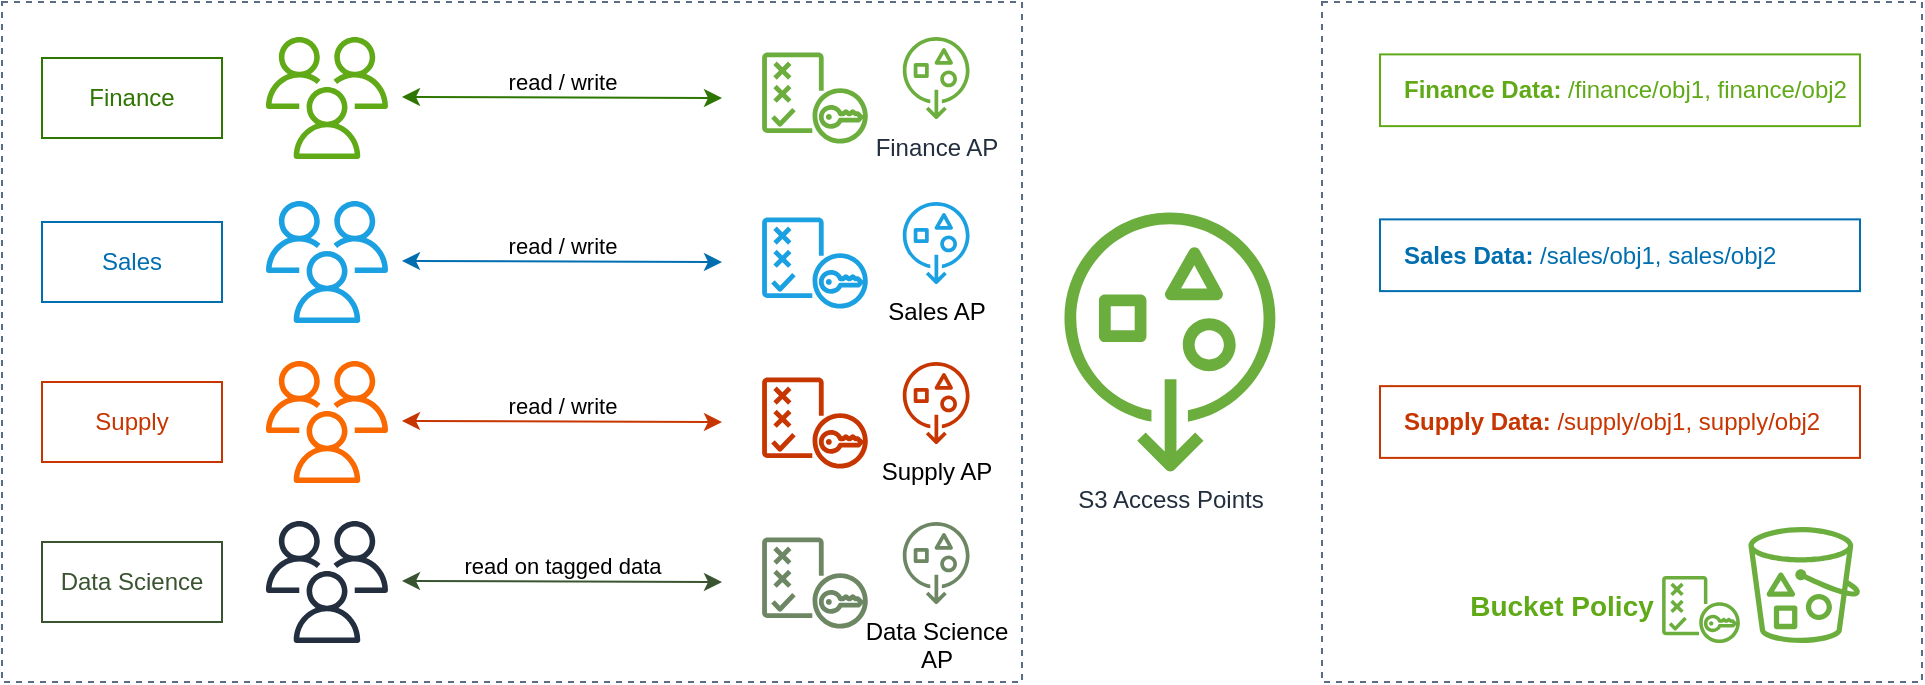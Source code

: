 <mxfile version="15.5.2" type="github">
  <diagram id="z-CwobHcTqejdmUt2V45" name="Page-1">
    <mxGraphModel dx="1422" dy="794" grid="1" gridSize="10" guides="1" tooltips="1" connect="1" arrows="1" fold="1" page="1" pageScale="1" pageWidth="850" pageHeight="1100" math="0" shadow="0">
      <root>
        <mxCell id="0" />
        <mxCell id="1" parent="0" />
        <mxCell id="6ojox6usvKkXge_dLivC-4" value="&lt;font color=&quot;#006eaf&quot;&gt;Sales&lt;/font&gt;" style="rounded=0;whiteSpace=wrap;html=1;strokeColor=#006EAF;" parent="1" vertex="1">
          <mxGeometry x="140" y="170" width="90" height="40" as="geometry" />
        </mxCell>
        <mxCell id="6ojox6usvKkXge_dLivC-5" value="&lt;font color=&quot;#c73500&quot;&gt;Supply&lt;/font&gt;" style="rounded=0;whiteSpace=wrap;html=1;strokeColor=#C73500;" parent="1" vertex="1">
          <mxGeometry x="140" y="250" width="90" height="40" as="geometry" />
        </mxCell>
        <mxCell id="6ojox6usvKkXge_dLivC-6" value="&lt;font color=&quot;#2d7600&quot;&gt;Finance&lt;/font&gt;" style="rounded=0;whiteSpace=wrap;html=1;strokeColor=#2D7600;" parent="1" vertex="1">
          <mxGeometry x="140" y="88" width="90" height="40" as="geometry" />
        </mxCell>
        <mxCell id="lEBB3PITFOX-r833i3FR-2" value="&lt;font color=&quot;#3a5431&quot;&gt;Data Science&lt;/font&gt;" style="rounded=0;whiteSpace=wrap;html=1;strokeColor=#3A5431;" vertex="1" parent="1">
          <mxGeometry x="140" y="330" width="90" height="40" as="geometry" />
        </mxCell>
        <mxCell id="lEBB3PITFOX-r833i3FR-3" value="" style="sketch=0;outlineConnect=0;fillColor=#60a917;strokeColor=#2D7600;dashed=0;verticalLabelPosition=bottom;verticalAlign=top;align=center;html=1;fontSize=12;fontStyle=0;aspect=fixed;pointerEvents=1;shape=mxgraph.aws4.users;fontColor=#ffffff;" vertex="1" parent="1">
          <mxGeometry x="252" y="77.5" width="61" height="61" as="geometry" />
        </mxCell>
        <mxCell id="lEBB3PITFOX-r833i3FR-4" value="" style="sketch=0;outlineConnect=0;fontColor=#ffffff;fillColor=#1ba1e2;strokeColor=#006EAF;dashed=0;verticalLabelPosition=bottom;verticalAlign=top;align=center;html=1;fontSize=12;fontStyle=0;aspect=fixed;pointerEvents=1;shape=mxgraph.aws4.users;" vertex="1" parent="1">
          <mxGeometry x="252" y="159.5" width="61" height="61" as="geometry" />
        </mxCell>
        <mxCell id="lEBB3PITFOX-r833i3FR-5" value="" style="sketch=0;outlineConnect=0;fontColor=#000000;fillColor=#fa6800;strokeColor=#C73500;dashed=0;verticalLabelPosition=bottom;verticalAlign=top;align=center;html=1;fontSize=12;fontStyle=0;aspect=fixed;pointerEvents=1;shape=mxgraph.aws4.users;" vertex="1" parent="1">
          <mxGeometry x="252" y="239.5" width="61" height="61" as="geometry" />
        </mxCell>
        <mxCell id="lEBB3PITFOX-r833i3FR-6" value="" style="sketch=0;outlineConnect=0;fontColor=#232F3E;gradientColor=none;fillColor=#232F3E;strokeColor=none;dashed=0;verticalLabelPosition=bottom;verticalAlign=top;align=center;html=1;fontSize=12;fontStyle=0;aspect=fixed;pointerEvents=1;shape=mxgraph.aws4.users;" vertex="1" parent="1">
          <mxGeometry x="252" y="319.5" width="61" height="61" as="geometry" />
        </mxCell>
        <mxCell id="lEBB3PITFOX-r833i3FR-7" value="" style="endArrow=classic;startArrow=classic;html=1;rounded=0;fillColor=#60a917;strokeColor=#2D7600;" edge="1" parent="1">
          <mxGeometry width="50" height="50" relative="1" as="geometry">
            <mxPoint x="320" y="107.5" as="sourcePoint" />
            <mxPoint x="480" y="108" as="targetPoint" />
          </mxGeometry>
        </mxCell>
        <mxCell id="lEBB3PITFOX-r833i3FR-8" value="read / write" style="edgeLabel;html=1;align=center;verticalAlign=middle;resizable=0;points=[];" vertex="1" connectable="0" parent="lEBB3PITFOX-r833i3FR-7">
          <mxGeometry x="-0.2" y="4" relative="1" as="geometry">
            <mxPoint x="16" y="-4" as="offset" />
          </mxGeometry>
        </mxCell>
        <mxCell id="lEBB3PITFOX-r833i3FR-9" value="" style="endArrow=classic;startArrow=classic;html=1;rounded=0;fillColor=#d80073;strokeColor=#C73500;" edge="1" parent="1">
          <mxGeometry width="50" height="50" relative="1" as="geometry">
            <mxPoint x="320" y="269.5" as="sourcePoint" />
            <mxPoint x="480" y="270" as="targetPoint" />
          </mxGeometry>
        </mxCell>
        <mxCell id="lEBB3PITFOX-r833i3FR-10" value="read / write" style="edgeLabel;html=1;align=center;verticalAlign=middle;resizable=0;points=[];" vertex="1" connectable="0" parent="lEBB3PITFOX-r833i3FR-9">
          <mxGeometry x="-0.2" y="4" relative="1" as="geometry">
            <mxPoint x="16" y="-4" as="offset" />
          </mxGeometry>
        </mxCell>
        <mxCell id="lEBB3PITFOX-r833i3FR-11" value="" style="endArrow=classic;startArrow=classic;html=1;rounded=0;fillColor=#1ba1e2;strokeColor=#006EAF;" edge="1" parent="1">
          <mxGeometry width="50" height="50" relative="1" as="geometry">
            <mxPoint x="320" y="189.5" as="sourcePoint" />
            <mxPoint x="480" y="190" as="targetPoint" />
          </mxGeometry>
        </mxCell>
        <mxCell id="lEBB3PITFOX-r833i3FR-12" value="read / write" style="edgeLabel;html=1;align=center;verticalAlign=middle;resizable=0;points=[];" vertex="1" connectable="0" parent="lEBB3PITFOX-r833i3FR-11">
          <mxGeometry x="-0.2" y="4" relative="1" as="geometry">
            <mxPoint x="16" y="-4" as="offset" />
          </mxGeometry>
        </mxCell>
        <mxCell id="lEBB3PITFOX-r833i3FR-13" value="" style="endArrow=classic;startArrow=classic;html=1;rounded=0;fillColor=#6d8764;strokeColor=#3A5431;" edge="1" parent="1">
          <mxGeometry width="50" height="50" relative="1" as="geometry">
            <mxPoint x="320" y="349.5" as="sourcePoint" />
            <mxPoint x="480" y="350" as="targetPoint" />
          </mxGeometry>
        </mxCell>
        <mxCell id="lEBB3PITFOX-r833i3FR-14" value="read on tagged data" style="edgeLabel;html=1;align=center;verticalAlign=middle;resizable=0;points=[];" vertex="1" connectable="0" parent="lEBB3PITFOX-r833i3FR-13">
          <mxGeometry x="-0.2" y="4" relative="1" as="geometry">
            <mxPoint x="16" y="-4" as="offset" />
          </mxGeometry>
        </mxCell>
        <mxCell id="lEBB3PITFOX-r833i3FR-24" value="" style="group" vertex="1" connectable="0" parent="1">
          <mxGeometry x="500" y="77.5" width="104.17" height="53.25" as="geometry" />
        </mxCell>
        <mxCell id="6ojox6usvKkXge_dLivC-1" value="Finance AP" style="sketch=0;outlineConnect=0;fontColor=#232F3E;gradientColor=none;fillColor=#6CAE3E;strokeColor=none;dashed=0;verticalLabelPosition=bottom;verticalAlign=top;align=center;html=1;fontSize=12;fontStyle=0;aspect=fixed;pointerEvents=1;shape=mxgraph.aws4.general_access_points;" parent="lEBB3PITFOX-r833i3FR-24" vertex="1">
          <mxGeometry x="70" width="34.17" height="41" as="geometry" />
        </mxCell>
        <mxCell id="lEBB3PITFOX-r833i3FR-16" value="" style="sketch=0;outlineConnect=0;fontColor=#232F3E;gradientColor=none;fillColor=#6CAE3E;strokeColor=none;dashed=0;verticalLabelPosition=bottom;verticalAlign=top;align=center;html=1;fontSize=12;fontStyle=0;aspect=fixed;pointerEvents=1;shape=mxgraph.aws4.policy;" vertex="1" parent="lEBB3PITFOX-r833i3FR-24">
          <mxGeometry y="7.75" width="52.97" height="45.5" as="geometry" />
        </mxCell>
        <mxCell id="lEBB3PITFOX-r833i3FR-25" value="" style="group" vertex="1" connectable="0" parent="1">
          <mxGeometry x="500" y="160" width="104.17" height="53.25" as="geometry" />
        </mxCell>
        <mxCell id="lEBB3PITFOX-r833i3FR-26" value="&lt;font color=&quot;#000000&quot;&gt;Sales AP&lt;/font&gt;" style="sketch=0;outlineConnect=0;fontColor=#ffffff;fillColor=#1ba1e2;strokeColor=#006EAF;dashed=0;verticalLabelPosition=bottom;verticalAlign=top;align=center;html=1;fontSize=12;fontStyle=0;aspect=fixed;pointerEvents=1;shape=mxgraph.aws4.general_access_points;" vertex="1" parent="lEBB3PITFOX-r833i3FR-25">
          <mxGeometry x="70" width="34.17" height="41" as="geometry" />
        </mxCell>
        <mxCell id="lEBB3PITFOX-r833i3FR-27" value="" style="sketch=0;outlineConnect=0;fontColor=#ffffff;fillColor=#1ba1e2;strokeColor=#006EAF;dashed=0;verticalLabelPosition=bottom;verticalAlign=top;align=center;html=1;fontSize=12;fontStyle=0;aspect=fixed;pointerEvents=1;shape=mxgraph.aws4.policy;" vertex="1" parent="lEBB3PITFOX-r833i3FR-25">
          <mxGeometry y="7.75" width="52.97" height="45.5" as="geometry" />
        </mxCell>
        <mxCell id="lEBB3PITFOX-r833i3FR-28" value="" style="group" vertex="1" connectable="0" parent="1">
          <mxGeometry x="500" y="240" width="104.17" height="53.25" as="geometry" />
        </mxCell>
        <mxCell id="lEBB3PITFOX-r833i3FR-29" value="&lt;font color=&quot;#000000&quot;&gt;Supply AP&lt;/font&gt;" style="sketch=0;outlineConnect=0;fontColor=#ffffff;fillColor=#C73500;strokeColor=#A50040;dashed=0;verticalLabelPosition=bottom;verticalAlign=top;align=center;html=1;fontSize=12;fontStyle=0;aspect=fixed;pointerEvents=1;shape=mxgraph.aws4.general_access_points;" vertex="1" parent="lEBB3PITFOX-r833i3FR-28">
          <mxGeometry x="70" width="34.17" height="41" as="geometry" />
        </mxCell>
        <mxCell id="lEBB3PITFOX-r833i3FR-30" value="" style="sketch=0;outlineConnect=0;fontColor=#ffffff;fillColor=#C73500;strokeColor=#C73500;dashed=0;verticalLabelPosition=bottom;verticalAlign=top;align=center;html=1;fontSize=12;fontStyle=0;aspect=fixed;pointerEvents=1;shape=mxgraph.aws4.policy;" vertex="1" parent="lEBB3PITFOX-r833i3FR-28">
          <mxGeometry y="7.75" width="52.97" height="45.5" as="geometry" />
        </mxCell>
        <mxCell id="lEBB3PITFOX-r833i3FR-31" value="" style="group" vertex="1" connectable="0" parent="1">
          <mxGeometry x="500" y="320" width="104.17" height="53.25" as="geometry" />
        </mxCell>
        <mxCell id="lEBB3PITFOX-r833i3FR-32" value="&lt;font color=&quot;#000000&quot;&gt;Data Science&lt;br&gt;AP&lt;/font&gt;" style="sketch=0;outlineConnect=0;fontColor=#ffffff;fillColor=#6d8764;strokeColor=#3A5431;dashed=0;verticalLabelPosition=bottom;verticalAlign=top;align=center;html=1;fontSize=12;fontStyle=0;aspect=fixed;pointerEvents=1;shape=mxgraph.aws4.general_access_points;" vertex="1" parent="lEBB3PITFOX-r833i3FR-31">
          <mxGeometry x="70" width="34.17" height="41" as="geometry" />
        </mxCell>
        <mxCell id="lEBB3PITFOX-r833i3FR-33" value="" style="sketch=0;outlineConnect=0;fontColor=#ffffff;fillColor=#6d8764;strokeColor=#3A5431;dashed=0;verticalLabelPosition=bottom;verticalAlign=top;align=center;html=1;fontSize=12;fontStyle=0;aspect=fixed;pointerEvents=1;shape=mxgraph.aws4.policy;" vertex="1" parent="lEBB3PITFOX-r833i3FR-31">
          <mxGeometry y="7.75" width="52.97" height="45.5" as="geometry" />
        </mxCell>
        <mxCell id="lEBB3PITFOX-r833i3FR-34" value="" style="fillColor=none;strokeColor=#5A6C86;dashed=1;verticalAlign=top;fontStyle=0;fontColor=#5A6C86;" vertex="1" parent="1">
          <mxGeometry x="120" y="60" width="510" height="340" as="geometry" />
        </mxCell>
        <mxCell id="lEBB3PITFOX-r833i3FR-35" value="S3 Access Points" style="sketch=0;outlineConnect=0;fontColor=#232F3E;gradientColor=none;fillColor=#6CAE3E;strokeColor=none;dashed=0;verticalLabelPosition=bottom;verticalAlign=top;align=center;html=1;fontSize=12;fontStyle=0;aspect=fixed;pointerEvents=1;shape=mxgraph.aws4.general_access_points;" vertex="1" parent="1">
          <mxGeometry x="650" y="165.25" width="107.92" height="129.5" as="geometry" />
        </mxCell>
        <mxCell id="lEBB3PITFOX-r833i3FR-37" value="" style="fillColor=none;strokeColor=#5A6C86;dashed=1;verticalAlign=top;fontStyle=0;fontColor=#5A6C86;" vertex="1" parent="1">
          <mxGeometry x="780" y="60" width="300" height="340" as="geometry" />
        </mxCell>
        <mxCell id="lEBB3PITFOX-r833i3FR-39" value="&lt;font color=&quot;#60a917&quot;&gt;&lt;b&gt;Finance Data:&lt;/b&gt; /finance/obj1, finance/obj2&lt;/font&gt;" style="rounded=0;whiteSpace=wrap;html=1;labelBorderColor=none;fontColor=#000000;align=left;spacingLeft=10;strokeColor=#60A917;" vertex="1" parent="1">
          <mxGeometry x="809" y="86.19" width="240" height="35.87" as="geometry" />
        </mxCell>
        <mxCell id="lEBB3PITFOX-r833i3FR-40" value="&lt;font color=&quot;#006eaf&quot;&gt;&lt;b&gt;Sales Data: &lt;/b&gt;/sales/obj1, sales/obj2&lt;/font&gt;" style="rounded=0;whiteSpace=wrap;html=1;labelBorderColor=none;fontColor=#000000;align=left;spacingLeft=10;strokeColor=#006EAF;" vertex="1" parent="1">
          <mxGeometry x="809" y="168.69" width="240" height="35.87" as="geometry" />
        </mxCell>
        <mxCell id="lEBB3PITFOX-r833i3FR-41" value="&lt;font color=&quot;#c73500&quot;&gt;&lt;b&gt;Supply Data: &lt;/b&gt;/supply/obj1, supply/obj2&lt;/font&gt;" style="rounded=0;whiteSpace=wrap;html=1;labelBorderColor=none;fontColor=#000000;align=left;spacingLeft=10;strokeColor=#C73500;" vertex="1" parent="1">
          <mxGeometry x="809" y="252.07" width="240" height="35.87" as="geometry" />
        </mxCell>
        <mxCell id="lEBB3PITFOX-r833i3FR-43" value="" style="sketch=0;outlineConnect=0;fontColor=#232F3E;gradientColor=none;fillColor=#6CAE3E;strokeColor=none;dashed=0;verticalLabelPosition=bottom;verticalAlign=top;align=center;html=1;fontSize=12;fontStyle=0;aspect=fixed;pointerEvents=1;shape=mxgraph.aws4.bucket_with_objects;labelBorderColor=none;" vertex="1" parent="1">
          <mxGeometry x="993.23" y="322.5" width="55.77" height="58" as="geometry" />
        </mxCell>
        <mxCell id="lEBB3PITFOX-r833i3FR-44" value="" style="sketch=0;outlineConnect=0;fontColor=#232F3E;gradientColor=none;fillColor=#6CAE3E;strokeColor=none;dashed=0;verticalLabelPosition=bottom;verticalAlign=top;align=center;html=1;fontSize=12;fontStyle=0;aspect=fixed;pointerEvents=1;shape=mxgraph.aws4.policy;labelBorderColor=none;" vertex="1" parent="1">
          <mxGeometry x="950" y="347" width="39" height="33.5" as="geometry" />
        </mxCell>
        <mxCell id="lEBB3PITFOX-r833i3FR-45" value="&lt;font size=&quot;1&quot;&gt;&lt;b style=&quot;font-size: 14px&quot;&gt;Bucket Policy&lt;/b&gt;&lt;/font&gt;" style="text;html=1;strokeColor=none;fillColor=none;align=center;verticalAlign=middle;whiteSpace=wrap;rounded=0;labelBorderColor=none;fontColor=#60A917;" vertex="1" parent="1">
          <mxGeometry x="850" y="347" width="100" height="30" as="geometry" />
        </mxCell>
      </root>
    </mxGraphModel>
  </diagram>
</mxfile>
